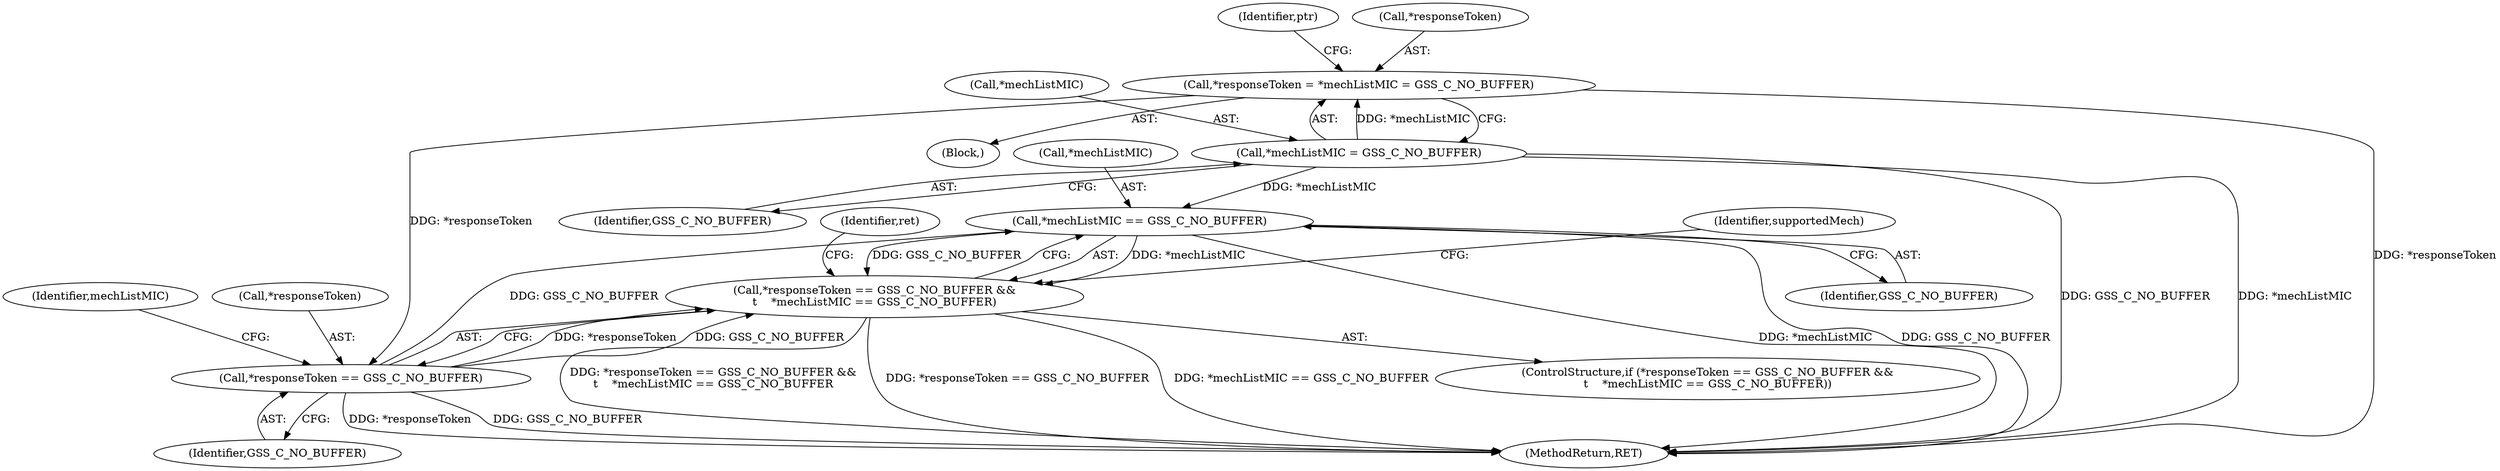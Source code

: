 digraph "0_krb5_a7886f0ed1277c69142b14a2c6629175a6331edc@pointer" {
"1000141" [label="(Call,*responseToken = *mechListMIC = GSS_C_NO_BUFFER)"];
"1000144" [label="(Call,*mechListMIC = GSS_C_NO_BUFFER)"];
"1000218" [label="(Call,*responseToken == GSS_C_NO_BUFFER)"];
"1000217" [label="(Call,*responseToken == GSS_C_NO_BUFFER &&\n\t    *mechListMIC == GSS_C_NO_BUFFER)"];
"1000222" [label="(Call,*mechListMIC == GSS_C_NO_BUFFER)"];
"1000223" [label="(Call,*mechListMIC)"];
"1000219" [label="(Call,*responseToken)"];
"1000144" [label="(Call,*mechListMIC = GSS_C_NO_BUFFER)"];
"1000216" [label="(ControlStructure,if (*responseToken == GSS_C_NO_BUFFER &&\n\t    *mechListMIC == GSS_C_NO_BUFFER))"];
"1000145" [label="(Call,*mechListMIC)"];
"1000147" [label="(Identifier,GSS_C_NO_BUFFER)"];
"1000218" [label="(Call,*responseToken == GSS_C_NO_BUFFER)"];
"1000109" [label="(Block,)"];
"1000221" [label="(Identifier,GSS_C_NO_BUFFER)"];
"1000224" [label="(Identifier,mechListMIC)"];
"1000228" [label="(Identifier,ret)"];
"1000149" [label="(Identifier,ptr)"];
"1000225" [label="(Identifier,GSS_C_NO_BUFFER)"];
"1000142" [label="(Call,*responseToken)"];
"1000233" [label="(Identifier,supportedMech)"];
"1000141" [label="(Call,*responseToken = *mechListMIC = GSS_C_NO_BUFFER)"];
"1000217" [label="(Call,*responseToken == GSS_C_NO_BUFFER &&\n\t    *mechListMIC == GSS_C_NO_BUFFER)"];
"1000266" [label="(MethodReturn,RET)"];
"1000222" [label="(Call,*mechListMIC == GSS_C_NO_BUFFER)"];
"1000141" -> "1000109"  [label="AST: "];
"1000141" -> "1000144"  [label="CFG: "];
"1000142" -> "1000141"  [label="AST: "];
"1000144" -> "1000141"  [label="AST: "];
"1000149" -> "1000141"  [label="CFG: "];
"1000141" -> "1000266"  [label="DDG: *responseToken"];
"1000144" -> "1000141"  [label="DDG: *mechListMIC"];
"1000141" -> "1000218"  [label="DDG: *responseToken"];
"1000144" -> "1000147"  [label="CFG: "];
"1000145" -> "1000144"  [label="AST: "];
"1000147" -> "1000144"  [label="AST: "];
"1000144" -> "1000266"  [label="DDG: *mechListMIC"];
"1000144" -> "1000266"  [label="DDG: GSS_C_NO_BUFFER"];
"1000144" -> "1000222"  [label="DDG: *mechListMIC"];
"1000218" -> "1000217"  [label="AST: "];
"1000218" -> "1000221"  [label="CFG: "];
"1000219" -> "1000218"  [label="AST: "];
"1000221" -> "1000218"  [label="AST: "];
"1000224" -> "1000218"  [label="CFG: "];
"1000217" -> "1000218"  [label="CFG: "];
"1000218" -> "1000266"  [label="DDG: GSS_C_NO_BUFFER"];
"1000218" -> "1000266"  [label="DDG: *responseToken"];
"1000218" -> "1000217"  [label="DDG: *responseToken"];
"1000218" -> "1000217"  [label="DDG: GSS_C_NO_BUFFER"];
"1000218" -> "1000222"  [label="DDG: GSS_C_NO_BUFFER"];
"1000217" -> "1000216"  [label="AST: "];
"1000217" -> "1000222"  [label="CFG: "];
"1000222" -> "1000217"  [label="AST: "];
"1000228" -> "1000217"  [label="CFG: "];
"1000233" -> "1000217"  [label="CFG: "];
"1000217" -> "1000266"  [label="DDG: *responseToken == GSS_C_NO_BUFFER &&\n\t    *mechListMIC == GSS_C_NO_BUFFER"];
"1000217" -> "1000266"  [label="DDG: *responseToken == GSS_C_NO_BUFFER"];
"1000217" -> "1000266"  [label="DDG: *mechListMIC == GSS_C_NO_BUFFER"];
"1000222" -> "1000217"  [label="DDG: *mechListMIC"];
"1000222" -> "1000217"  [label="DDG: GSS_C_NO_BUFFER"];
"1000222" -> "1000225"  [label="CFG: "];
"1000223" -> "1000222"  [label="AST: "];
"1000225" -> "1000222"  [label="AST: "];
"1000222" -> "1000266"  [label="DDG: GSS_C_NO_BUFFER"];
"1000222" -> "1000266"  [label="DDG: *mechListMIC"];
}
